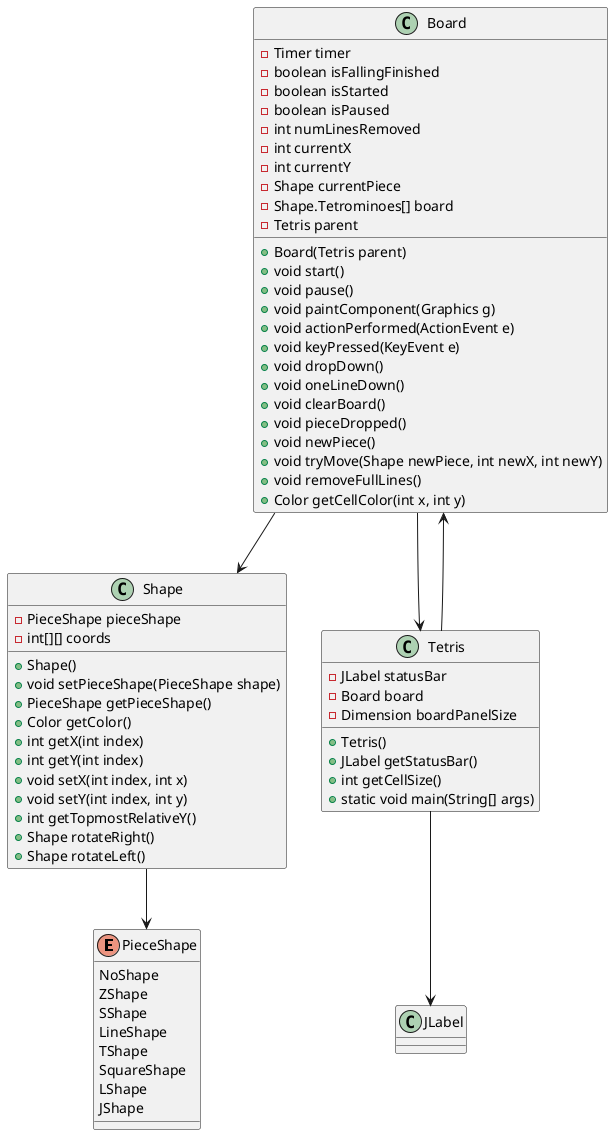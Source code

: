 @startuml TetrisClassDiagram
enum PieceShape {
  NoShape
  ZShape
  SShape
  LineShape
  TShape
  SquareShape
  LShape
  JShape
}

class Shape {
  - PieceShape pieceShape
  - int[][] coords
  + Shape()
  + void setPieceShape(PieceShape shape)
  + PieceShape getPieceShape()
  + Color getColor()
  + int getX(int index)
  + int getY(int index)
  + void setX(int index, int x)
  + void setY(int index, int y)
  + int getTopmostRelativeY()
  + Shape rotateRight()
  + Shape rotateLeft()
}

Shape --> PieceShape

class Board {
  - Timer timer
  - boolean isFallingFinished
  - boolean isStarted
  - boolean isPaused
  - int numLinesRemoved
  - int currentX
  - int currentY
  - Shape currentPiece
  - Shape.Tetrominoes[] board
  - Tetris parent
  + Board(Tetris parent)
  + void start()
  + void pause()
  + void paintComponent(Graphics g)
  + void actionPerformed(ActionEvent e)
  + void keyPressed(KeyEvent e)
  + void dropDown()
  + void oneLineDown()
  + void clearBoard()
  + void pieceDropped()
  + void newPiece()
  + void tryMove(Shape newPiece, int newX, int newY)
  + void removeFullLines()
  + Color getCellColor(int x, int y)
}

Board --> Shape
Board --> Tetris

class Tetris {
  - JLabel statusBar
  - Board board
  - Dimension boardPanelSize
  + Tetris()
  + JLabel getStatusBar()
  + int getCellSize()
  + static void main(String[] args)
}

Tetris --> Board
Tetris --> JLabel
@enduml